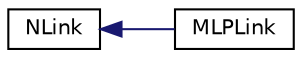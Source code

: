 digraph "Graphical Class Hierarchy"
{
 // LATEX_PDF_SIZE
  edge [fontname="Helvetica",fontsize="10",labelfontname="Helvetica",labelfontsize="10"];
  node [fontname="Helvetica",fontsize="10",shape=record];
  rankdir="LR";
  Node0 [label="NLink",height=0.2,width=0.4,color="black", fillcolor="white", style="filled",URL="$classNLink.html",tooltip=" "];
  Node0 -> Node1 [dir="back",color="midnightblue",fontsize="10",style="solid",fontname="Helvetica"];
  Node1 [label="MLPLink",height=0.2,width=0.4,color="black", fillcolor="white", style="filled",URL="$classMLPLink.html",tooltip=" "];
}
